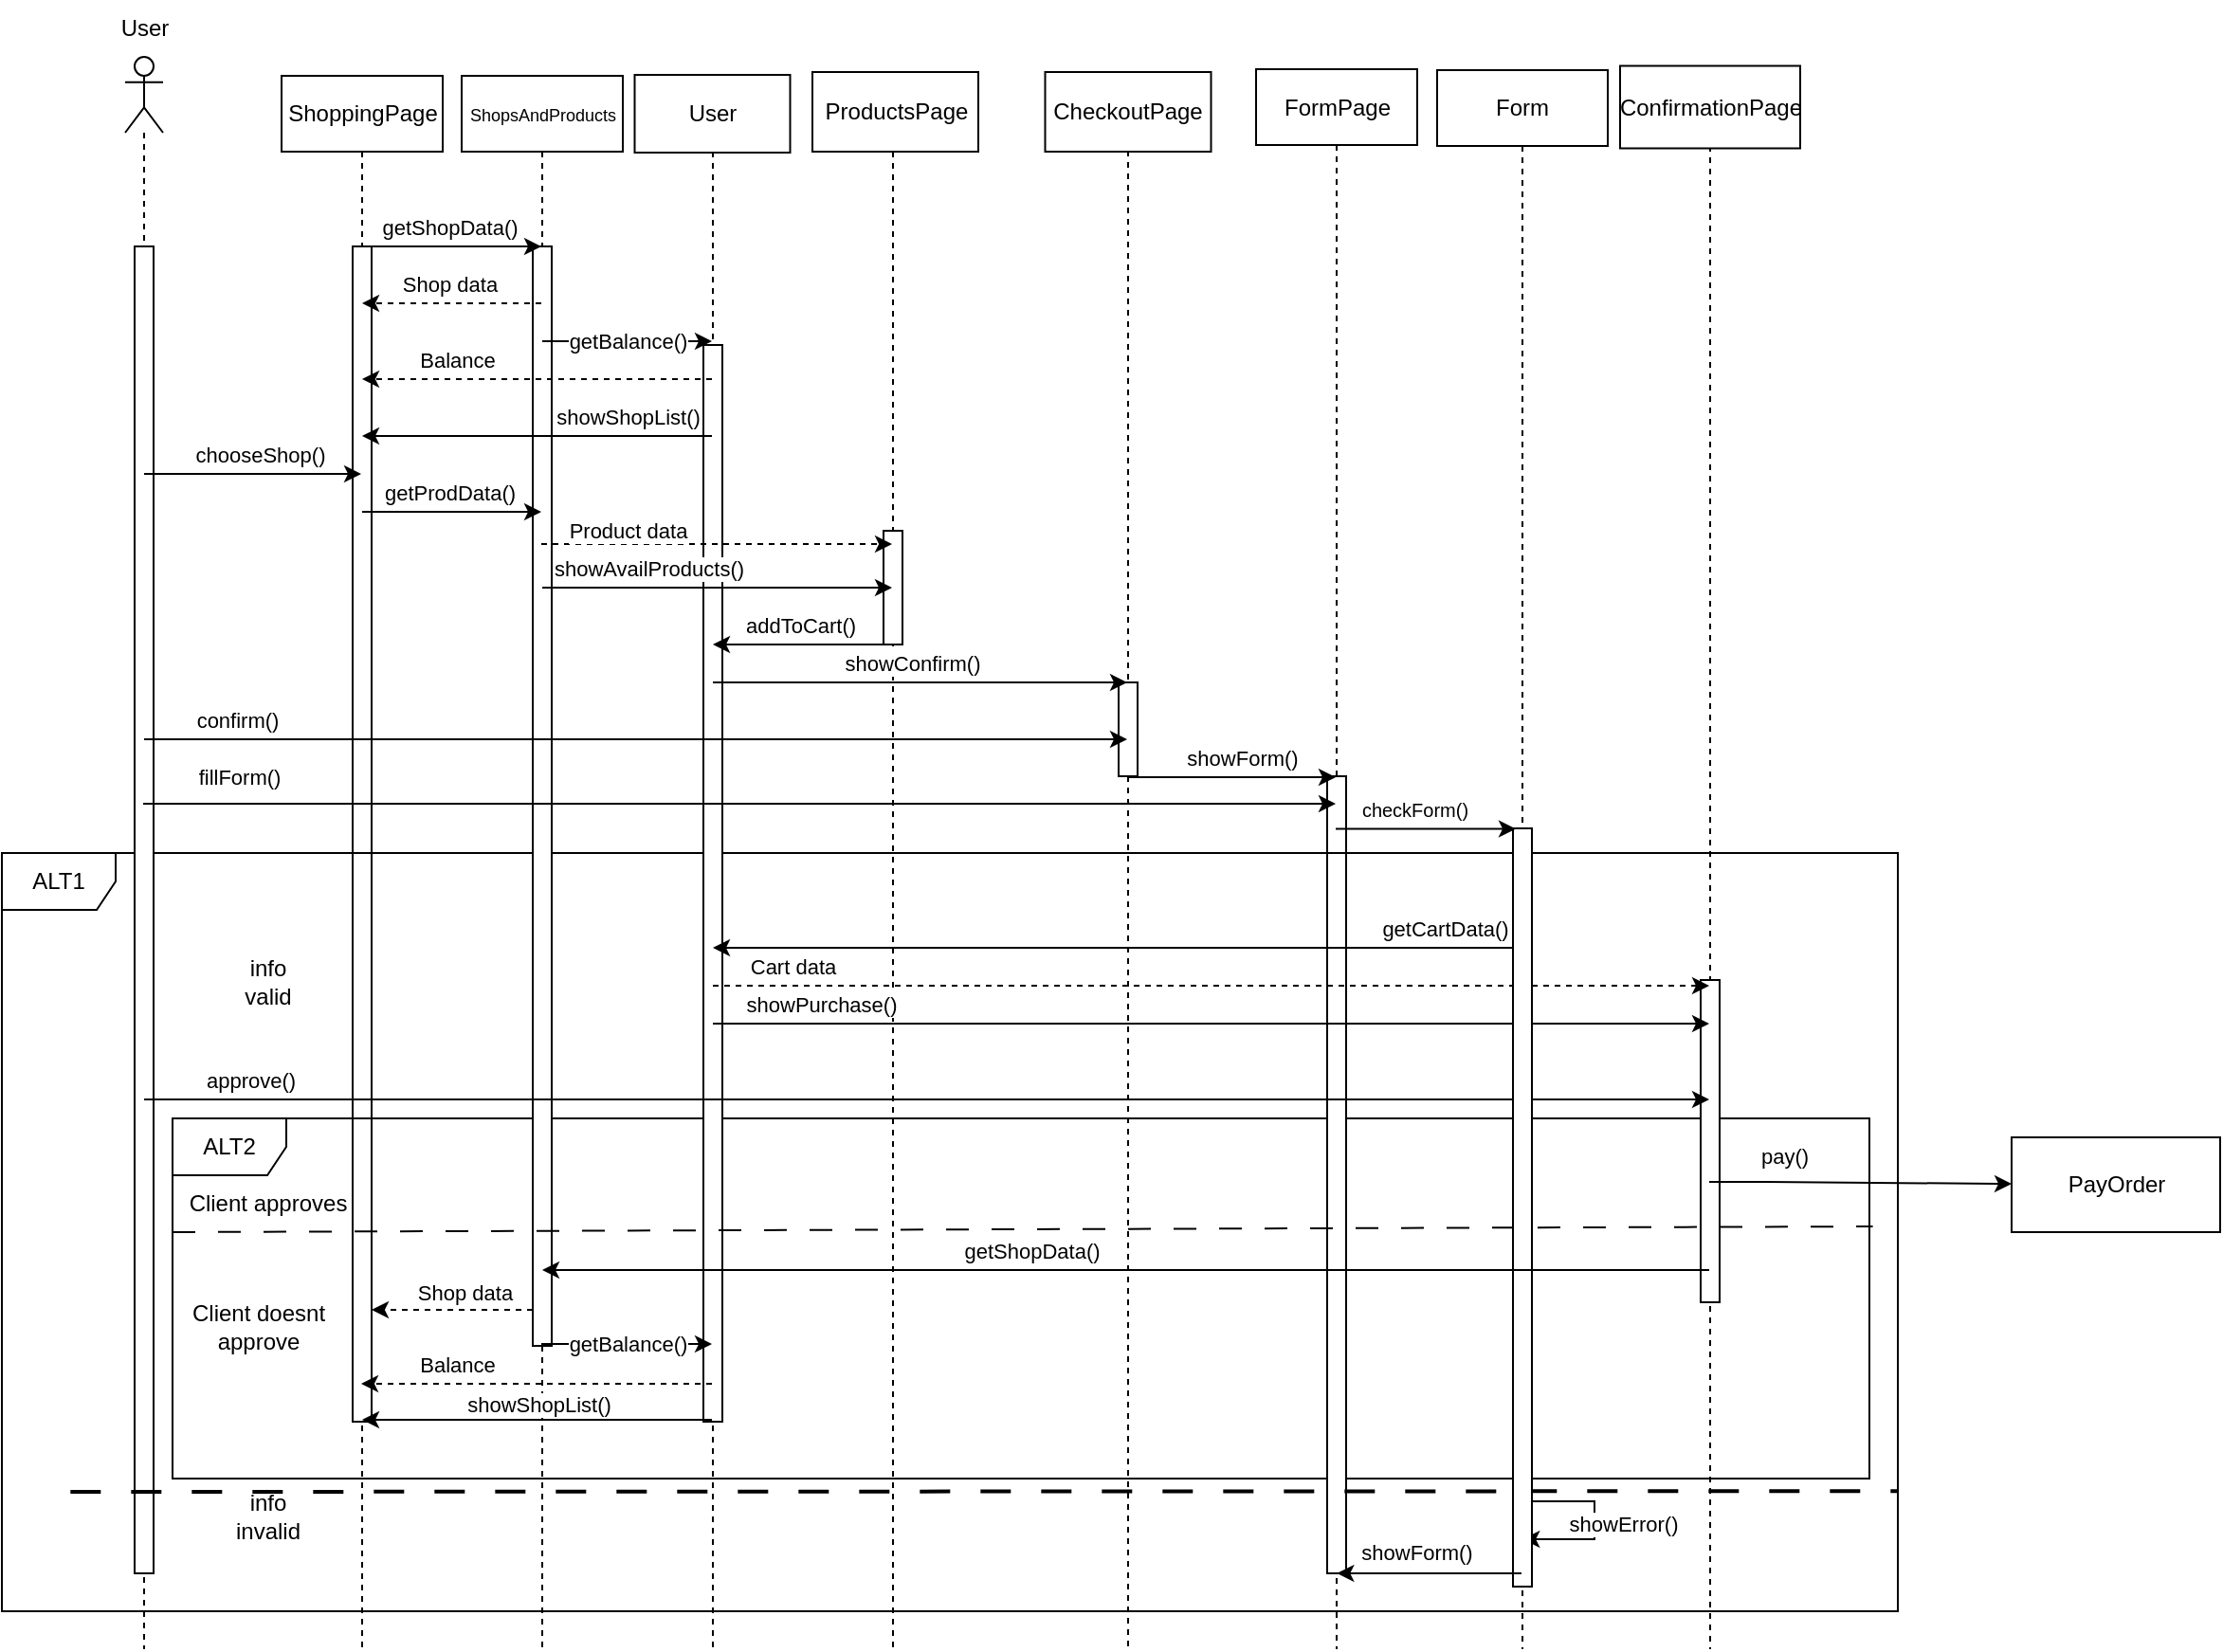 <mxfile version="20.8.16" type="device"><diagram name="Page-1" id="bnlR6SahmsRWUH3v-4KW"><mxGraphModel dx="-74" dy="1285" grid="1" gridSize="10" guides="1" tooltips="1" connect="1" arrows="1" fold="1" page="1" pageScale="1" pageWidth="1169" pageHeight="1654" math="0" shadow="0"><root><mxCell id="0"/><mxCell id="1" parent="0"/><mxCell id="l6THZrN9f41VRggdj1tv-102" value="" style="shape=umlLifeline;perimeter=lifelinePerimeter;whiteSpace=wrap;html=1;container=1;dropTarget=0;collapsible=0;recursiveResize=0;outlineConnect=0;portConstraint=eastwest;newEdgeStyle={&quot;edgeStyle&quot;:&quot;elbowEdgeStyle&quot;,&quot;elbow&quot;:&quot;vertical&quot;,&quot;curved&quot;:0,&quot;rounded&quot;:0};participant=umlBoundary;" parent="1" vertex="1"><mxGeometry x="1965" y="570" width="50" height="830" as="geometry"/></mxCell><mxCell id="l6THZrN9f41VRggdj1tv-103" value="" style="html=1;points=[];perimeter=orthogonalPerimeter;outlineConnect=0;targetShapes=umlLifeline;portConstraint=eastwest;newEdgeStyle={&quot;edgeStyle&quot;:&quot;elbowEdgeStyle&quot;,&quot;elbow&quot;:&quot;vertical&quot;,&quot;curved&quot;:0,&quot;rounded&quot;:0};" parent="l6THZrN9f41VRggdj1tv-102" vertex="1"><mxGeometry x="20" y="90" width="10" height="620" as="geometry"/></mxCell><mxCell id="l6THZrN9f41VRggdj1tv-128" value="ALT2" style="shape=umlFrame;whiteSpace=wrap;html=1;pointerEvents=0;" parent="1" vertex="1"><mxGeometry x="1890" y="1120" width="895" height="190" as="geometry"/></mxCell><mxCell id="l6THZrN9f41VRggdj1tv-96" value="" style="shape=umlLifeline;perimeter=lifelinePerimeter;whiteSpace=wrap;html=1;container=1;dropTarget=0;collapsible=0;recursiveResize=0;outlineConnect=0;portConstraint=eastwest;newEdgeStyle={&quot;edgeStyle&quot;:&quot;elbowEdgeStyle&quot;,&quot;elbow&quot;:&quot;vertical&quot;,&quot;curved&quot;:0,&quot;rounded&quot;:0};participant=umlBoundary;" parent="1" vertex="1"><mxGeometry x="2479" y="566.5" width="50" height="833.5" as="geometry"/></mxCell><mxCell id="l6THZrN9f41VRggdj1tv-97" value="" style="html=1;points=[];perimeter=orthogonalPerimeter;outlineConnect=0;targetShapes=umlLifeline;portConstraint=eastwest;newEdgeStyle={&quot;edgeStyle&quot;:&quot;elbowEdgeStyle&quot;,&quot;elbow&quot;:&quot;vertical&quot;,&quot;curved&quot;:0,&quot;rounded&quot;:0};" parent="1" vertex="1"><mxGeometry x="2499" y="939.5" width="10" height="420.5" as="geometry"/></mxCell><mxCell id="l6THZrN9f41VRggdj1tv-122" value="ALT1" style="shape=umlFrame;whiteSpace=wrap;html=1;pointerEvents=0;" parent="1" vertex="1"><mxGeometry x="1800" y="980" width="1000" height="400" as="geometry"/></mxCell><mxCell id="l6THZrN9f41VRggdj1tv-95" value="" style="shape=umlLifeline;perimeter=lifelinePerimeter;whiteSpace=wrap;html=1;container=1;dropTarget=0;collapsible=0;recursiveResize=0;outlineConnect=0;portConstraint=eastwest;newEdgeStyle={&quot;edgeStyle&quot;:&quot;elbowEdgeStyle&quot;,&quot;elbow&quot;:&quot;vertical&quot;,&quot;curved&quot;:0,&quot;rounded&quot;:0};participant=umlBoundary;" parent="1" vertex="1"><mxGeometry x="2676" y="567" width="50" height="833" as="geometry"/></mxCell><mxCell id="l6THZrN9f41VRggdj1tv-142" value="" style="html=1;points=[];perimeter=orthogonalPerimeter;outlineConnect=0;targetShapes=umlLifeline;portConstraint=eastwest;newEdgeStyle={&quot;edgeStyle&quot;:&quot;elbowEdgeStyle&quot;,&quot;elbow&quot;:&quot;vertical&quot;,&quot;curved&quot;:0,&quot;rounded&quot;:0};" parent="l6THZrN9f41VRggdj1tv-95" vertex="1"><mxGeometry x="20" y="480" width="10" height="170" as="geometry"/></mxCell><mxCell id="l6THZrN9f41VRggdj1tv-127" value="pay()" style="endArrow=classic;html=1;rounded=0;" parent="l6THZrN9f41VRggdj1tv-95" edge="1" target="cpGxUDygewxh_ZHyshDU-1"><mxGeometry x="-0.506" y="14" width="50" height="50" relative="1" as="geometry"><mxPoint x="24.5" y="586.5" as="sourcePoint"/><mxPoint x="164" y="593" as="targetPoint"/><Array as="points"><mxPoint x="55" y="586.5"/></Array><mxPoint as="offset"/></mxGeometry></mxCell><mxCell id="l6THZrN9f41VRggdj1tv-98" value="" style="shape=umlLifeline;perimeter=lifelinePerimeter;whiteSpace=wrap;html=1;container=1;dropTarget=0;collapsible=0;recursiveResize=0;outlineConnect=0;portConstraint=eastwest;newEdgeStyle={&quot;edgeStyle&quot;:&quot;elbowEdgeStyle&quot;,&quot;elbow&quot;:&quot;vertical&quot;,&quot;curved&quot;:0,&quot;rounded&quot;:0};participant=umlBoundary;" parent="1" vertex="1"><mxGeometry x="2369" y="569.5" width="50" height="830.5" as="geometry"/></mxCell><mxCell id="l6THZrN9f41VRggdj1tv-99" value="" style="html=1;points=[];perimeter=orthogonalPerimeter;outlineConnect=0;targetShapes=umlLifeline;portConstraint=eastwest;newEdgeStyle={&quot;edgeStyle&quot;:&quot;elbowEdgeStyle&quot;,&quot;elbow&quot;:&quot;vertical&quot;,&quot;curved&quot;:0,&quot;rounded&quot;:0};" parent="l6THZrN9f41VRggdj1tv-98" vertex="1"><mxGeometry x="20" y="320.5" width="10" height="49.5" as="geometry"/></mxCell><mxCell id="l6THZrN9f41VRggdj1tv-100" value="" style="shape=umlLifeline;perimeter=lifelinePerimeter;whiteSpace=wrap;html=1;container=1;dropTarget=0;collapsible=0;recursiveResize=0;outlineConnect=0;portConstraint=eastwest;newEdgeStyle={&quot;edgeStyle&quot;:&quot;elbowEdgeStyle&quot;,&quot;elbow&quot;:&quot;vertical&quot;,&quot;curved&quot;:0,&quot;rounded&quot;:0};participant=umlBoundary;" parent="1" vertex="1"><mxGeometry x="2245" y="570" width="50" height="830" as="geometry"/></mxCell><mxCell id="l6THZrN9f41VRggdj1tv-101" value="" style="html=1;points=[];perimeter=orthogonalPerimeter;outlineConnect=0;targetShapes=umlLifeline;portConstraint=eastwest;newEdgeStyle={&quot;edgeStyle&quot;:&quot;elbowEdgeStyle&quot;,&quot;elbow&quot;:&quot;vertical&quot;,&quot;curved&quot;:0,&quot;rounded&quot;:0};" parent="l6THZrN9f41VRggdj1tv-100" vertex="1"><mxGeometry x="20" y="240" width="10" height="60" as="geometry"/></mxCell><mxCell id="l6THZrN9f41VRggdj1tv-104" value="" style="shape=umlLifeline;perimeter=lifelinePerimeter;whiteSpace=wrap;html=1;container=1;dropTarget=0;collapsible=0;recursiveResize=0;outlineConnect=0;portConstraint=eastwest;newEdgeStyle={&quot;edgeStyle&quot;:&quot;elbowEdgeStyle&quot;,&quot;elbow&quot;:&quot;vertical&quot;,&quot;curved&quot;:0,&quot;rounded&quot;:0};participant=umlEntity;" parent="1" vertex="1"><mxGeometry x="2065" y="570" width="40" height="830" as="geometry"/></mxCell><mxCell id="l6THZrN9f41VRggdj1tv-105" value="" style="html=1;points=[];perimeter=orthogonalPerimeter;outlineConnect=0;targetShapes=umlLifeline;portConstraint=eastwest;newEdgeStyle={&quot;edgeStyle&quot;:&quot;elbowEdgeStyle&quot;,&quot;elbow&quot;:&quot;vertical&quot;,&quot;curved&quot;:0,&quot;rounded&quot;:0};" parent="l6THZrN9f41VRggdj1tv-104" vertex="1"><mxGeometry x="15" y="90" width="10" height="580" as="geometry"/></mxCell><mxCell id="l6THZrN9f41VRggdj1tv-106" value="" style="shape=umlLifeline;perimeter=lifelinePerimeter;whiteSpace=wrap;html=1;container=1;dropTarget=0;collapsible=0;recursiveResize=0;outlineConnect=0;portConstraint=eastwest;newEdgeStyle={&quot;edgeStyle&quot;:&quot;elbowEdgeStyle&quot;,&quot;elbow&quot;:&quot;vertical&quot;,&quot;curved&quot;:0,&quot;rounded&quot;:0};participant=umlEntity;" parent="1" vertex="1"><mxGeometry x="2155" y="570" width="40" height="830" as="geometry"/></mxCell><mxCell id="l6THZrN9f41VRggdj1tv-107" value="" style="html=1;points=[];perimeter=orthogonalPerimeter;outlineConnect=0;targetShapes=umlLifeline;portConstraint=eastwest;newEdgeStyle={&quot;edgeStyle&quot;:&quot;elbowEdgeStyle&quot;,&quot;elbow&quot;:&quot;vertical&quot;,&quot;curved&quot;:0,&quot;rounded&quot;:0};" parent="l6THZrN9f41VRggdj1tv-106" vertex="1"><mxGeometry x="15" y="142" width="10" height="568" as="geometry"/></mxCell><mxCell id="l6THZrN9f41VRggdj1tv-108" value="" style="shape=umlLifeline;perimeter=lifelinePerimeter;whiteSpace=wrap;html=1;container=1;dropTarget=0;collapsible=0;recursiveResize=0;outlineConnect=0;portConstraint=eastwest;newEdgeStyle={&quot;edgeStyle&quot;:&quot;elbowEdgeStyle&quot;,&quot;elbow&quot;:&quot;vertical&quot;,&quot;curved&quot;:0,&quot;rounded&quot;:0};participant=umlActor;" parent="1" vertex="1"><mxGeometry x="1865" y="560" width="20" height="840" as="geometry"/></mxCell><mxCell id="l6THZrN9f41VRggdj1tv-109" value="" style="html=1;points=[];perimeter=orthogonalPerimeter;outlineConnect=0;targetShapes=umlLifeline;portConstraint=eastwest;newEdgeStyle={&quot;edgeStyle&quot;:&quot;elbowEdgeStyle&quot;,&quot;elbow&quot;:&quot;vertical&quot;,&quot;curved&quot;:0,&quot;rounded&quot;:0};" parent="l6THZrN9f41VRggdj1tv-108" vertex="1"><mxGeometry x="5" y="100" width="10" height="700" as="geometry"/></mxCell><mxCell id="l6THZrN9f41VRggdj1tv-110" value="getShopData()" style="endArrow=classic;html=1;rounded=0;" parent="1" source="l6THZrN9f41VRggdj1tv-102" target="l6THZrN9f41VRggdj1tv-104" edge="1"><mxGeometry x="-0.04" y="10" width="50" height="50" relative="1" as="geometry"><mxPoint x="2035" y="770" as="sourcePoint"/><mxPoint x="2085" y="720" as="targetPoint"/><Array as="points"><mxPoint x="2055" y="660"/></Array><mxPoint as="offset"/></mxGeometry></mxCell><mxCell id="l6THZrN9f41VRggdj1tv-111" value="Shop data" style="endArrow=classic;html=1;rounded=0;dashed=1;" parent="1" source="l6THZrN9f41VRggdj1tv-104" target="l6THZrN9f41VRggdj1tv-102" edge="1"><mxGeometry x="0.04" y="-10" width="50" height="50" relative="1" as="geometry"><mxPoint x="2035" y="770" as="sourcePoint"/><mxPoint x="2085" y="720" as="targetPoint"/><Array as="points"><mxPoint x="2035" y="690"/></Array><mxPoint as="offset"/></mxGeometry></mxCell><mxCell id="l6THZrN9f41VRggdj1tv-112" value="chooseShop()" style="endArrow=classic;html=1;rounded=0;" parent="1" source="l6THZrN9f41VRggdj1tv-108" target="l6THZrN9f41VRggdj1tv-102" edge="1"><mxGeometry x="0.054" y="10" width="50" height="50" relative="1" as="geometry"><mxPoint x="2035" y="770" as="sourcePoint"/><mxPoint x="2085" y="720" as="targetPoint"/><Array as="points"><mxPoint x="1955" y="780"/></Array><mxPoint as="offset"/></mxGeometry></mxCell><mxCell id="l6THZrN9f41VRggdj1tv-113" value="getProdData()" style="endArrow=classic;html=1;rounded=0;" parent="1" source="l6THZrN9f41VRggdj1tv-102" target="l6THZrN9f41VRggdj1tv-104" edge="1"><mxGeometry x="-0.04" y="10" width="50" height="50" relative="1" as="geometry"><mxPoint x="2025" y="770" as="sourcePoint"/><mxPoint x="2075" y="720" as="targetPoint"/><Array as="points"><mxPoint x="2045" y="800"/></Array><mxPoint as="offset"/></mxGeometry></mxCell><mxCell id="l6THZrN9f41VRggdj1tv-115" value="confirm()" style="endArrow=classic;html=1;rounded=0;" parent="1" source="l6THZrN9f41VRggdj1tv-108" target="l6THZrN9f41VRggdj1tv-98" edge="1"><mxGeometry x="-0.811" y="10" width="50" height="50" relative="1" as="geometry"><mxPoint x="2155" y="770" as="sourcePoint"/><mxPoint x="2205" y="720" as="targetPoint"/><Array as="points"><mxPoint x="2295" y="920"/></Array><mxPoint as="offset"/></mxGeometry></mxCell><mxCell id="l6THZrN9f41VRggdj1tv-116" value="fillForm()" style="endArrow=classic;html=1;rounded=0;" parent="1" target="l6THZrN9f41VRggdj1tv-96" edge="1"><mxGeometry x="-0.839" y="14" width="50" height="50" relative="1" as="geometry"><mxPoint x="1874.5" y="954" as="sourcePoint"/><mxPoint x="2570" y="950" as="targetPoint"/><Array as="points"><mxPoint x="2185" y="954"/></Array><mxPoint as="offset"/></mxGeometry></mxCell><mxCell id="l6THZrN9f41VRggdj1tv-119" value="addToCart()" style="endArrow=classic;html=1;rounded=0;" parent="1" source="l6THZrN9f41VRggdj1tv-100" target="l6THZrN9f41VRggdj1tv-106" edge="1"><mxGeometry x="0.042" y="-10" width="50" height="50" relative="1" as="geometry"><mxPoint x="2325" y="820" as="sourcePoint"/><mxPoint x="2375" y="770" as="targetPoint"/><Array as="points"><mxPoint x="2230" y="870"/></Array><mxPoint as="offset"/></mxGeometry></mxCell><mxCell id="l6THZrN9f41VRggdj1tv-120" value="showConfirm()" style="endArrow=classic;html=1;rounded=0;" parent="1" source="l6THZrN9f41VRggdj1tv-106" target="l6THZrN9f41VRggdj1tv-98" edge="1"><mxGeometry x="-0.045" y="10" width="50" height="50" relative="1" as="geometry"><mxPoint x="2375" y="820" as="sourcePoint"/><mxPoint x="2375" y="770" as="targetPoint"/><Array as="points"><mxPoint x="2300" y="890"/></Array><mxPoint as="offset"/></mxGeometry></mxCell><mxCell id="l6THZrN9f41VRggdj1tv-121" value="showForm()" style="endArrow=classic;html=1;rounded=0;" parent="1" source="l6THZrN9f41VRggdj1tv-98" target="l6THZrN9f41VRggdj1tv-96" edge="1"><mxGeometry x="0.1" y="10" width="50" height="50" relative="1" as="geometry"><mxPoint x="2259" y="820" as="sourcePoint"/><mxPoint x="2309" y="770" as="targetPoint"/><Array as="points"><mxPoint x="2449" y="940"/></Array><mxPoint as="offset"/></mxGeometry></mxCell><mxCell id="l6THZrN9f41VRggdj1tv-123" value="info&lt;br&gt;valid" style="text;html=1;align=center;verticalAlign=middle;resizable=0;points=[];autosize=1;strokeColor=none;fillColor=none;" parent="1" vertex="1"><mxGeometry x="1915" y="1028.25" width="50" height="40" as="geometry"/></mxCell><mxCell id="l6THZrN9f41VRggdj1tv-124" value="getCartData()" style="endArrow=classic;html=1;rounded=0;" parent="1" source="2ePpWuw5feQMuHJZuPpp-3" target="l6THZrN9f41VRggdj1tv-106" edge="1"><mxGeometry x="-0.806" y="-10" width="50" height="50" relative="1" as="geometry"><mxPoint x="2535" y="820" as="sourcePoint"/><mxPoint x="2585" y="770" as="targetPoint"/><Array as="points"><mxPoint x="2475" y="1030"/></Array><mxPoint x="1" as="offset"/></mxGeometry></mxCell><mxCell id="l6THZrN9f41VRggdj1tv-125" value="showPurchase()" style="endArrow=classic;html=1;rounded=0;" parent="1" edge="1" target="l6THZrN9f41VRggdj1tv-95" source="l6THZrN9f41VRggdj1tv-106"><mxGeometry x="-0.789" y="10" width="50" height="50" relative="1" as="geometry"><mxPoint x="2714.5" y="1070" as="sourcePoint"/><mxPoint x="2714.5" y="1080" as="targetPoint"/><Array as="points"><mxPoint x="2360" y="1070"/></Array><mxPoint x="1" as="offset"/></mxGeometry></mxCell><mxCell id="l6THZrN9f41VRggdj1tv-126" value="approve()" style="endArrow=classic;html=1;rounded=0;startArrow=none;" parent="1" source="l6THZrN9f41VRggdj1tv-108" target="l6THZrN9f41VRggdj1tv-95" edge="1"><mxGeometry x="-0.866" y="10" width="50" height="50" relative="1" as="geometry"><mxPoint x="1770" y="1120" as="sourcePoint"/><mxPoint x="2691" y="1110" as="targetPoint"/><Array as="points"><mxPoint x="2526" y="1110"/></Array><mxPoint as="offset"/></mxGeometry></mxCell><mxCell id="l6THZrN9f41VRggdj1tv-129" value="" style="endArrow=none;dashed=1;html=1;rounded=0;entryX=1.002;entryY=0.3;entryDx=0;entryDy=0;entryPerimeter=0;dashPattern=12 12;" parent="1" edge="1" target="l6THZrN9f41VRggdj1tv-128"><mxGeometry width="50" height="50" relative="1" as="geometry"><mxPoint x="1890" y="1180" as="sourcePoint"/><mxPoint x="2785" y="1200.45" as="targetPoint"/></mxGeometry></mxCell><mxCell id="l6THZrN9f41VRggdj1tv-131" value="Client doesnt &lt;br&gt;approve" style="text;html=1;align=center;verticalAlign=middle;resizable=0;points=[];autosize=1;strokeColor=none;fillColor=none;" parent="1" vertex="1"><mxGeometry x="1890" y="1210" width="90" height="40" as="geometry"/></mxCell><mxCell id="l6THZrN9f41VRggdj1tv-134" value="" style="endArrow=none;dashed=1;html=1;dashPattern=8 8;strokeWidth=2;rounded=0;exitX=-0.004;exitY=0.685;exitDx=0;exitDy=0;exitPerimeter=0;entryX=1;entryY=0.684;entryDx=0;entryDy=0;entryPerimeter=0;" parent="1" edge="1"><mxGeometry width="50" height="50" relative="1" as="geometry"><mxPoint x="1836.16" y="1317.0" as="sourcePoint"/><mxPoint x="2800" y="1316.6" as="targetPoint"/></mxGeometry></mxCell><mxCell id="l6THZrN9f41VRggdj1tv-135" value="info&lt;br&gt;invalid" style="text;html=1;align=center;verticalAlign=middle;resizable=0;points=[];autosize=1;strokeColor=none;fillColor=none;" parent="1" vertex="1"><mxGeometry x="1910" y="1310" width="60" height="40" as="geometry"/></mxCell><mxCell id="l6THZrN9f41VRggdj1tv-136" value="showError()" style="endArrow=classic;html=1;rounded=0;" parent="1" edge="1"><mxGeometry x="0.037" y="15" width="50" height="50" relative="1" as="geometry"><mxPoint x="2602.1" y="1322" as="sourcePoint"/><mxPoint x="2602.1" y="1342" as="targetPoint"/><Array as="points"><mxPoint x="2640" y="1322"/><mxPoint x="2640" y="1342"/></Array><mxPoint as="offset"/></mxGeometry></mxCell><mxCell id="l6THZrN9f41VRggdj1tv-137" value="getBalance()" style="endArrow=classic;html=1;rounded=0;" parent="1" source="l6THZrN9f41VRggdj1tv-104" target="l6THZrN9f41VRggdj1tv-106" edge="1"><mxGeometry width="50" height="50" relative="1" as="geometry"><mxPoint x="2085" y="710" as="sourcePoint"/><mxPoint x="2135" y="660" as="targetPoint"/><Array as="points"><mxPoint x="2085" y="710"/></Array></mxGeometry></mxCell><mxCell id="l6THZrN9f41VRggdj1tv-138" value="Balance" style="endArrow=classic;html=1;rounded=0;strokeColor=default;dashed=1;" parent="1" source="l6THZrN9f41VRggdj1tv-106" target="l6THZrN9f41VRggdj1tv-102" edge="1"><mxGeometry x="0.458" y="-10" width="50" height="50" relative="1" as="geometry"><mxPoint x="2085" y="710" as="sourcePoint"/><mxPoint x="2135" y="660" as="targetPoint"/><Array as="points"><mxPoint x="2090" y="730"/></Array><mxPoint as="offset"/></mxGeometry></mxCell><mxCell id="l6THZrN9f41VRggdj1tv-139" value="Product data" style="endArrow=classic;html=1;rounded=0;dashed=1;" parent="1" edge="1"><mxGeometry x="-0.508" y="7" width="50" height="50" relative="1" as="geometry"><mxPoint x="2084.5" y="817" as="sourcePoint"/><mxPoint x="2269.5" y="817" as="targetPoint"/><Array as="points"/><mxPoint as="offset"/></mxGeometry></mxCell><mxCell id="l6THZrN9f41VRggdj1tv-140" value="showShopList()" style="endArrow=classic;html=1;rounded=0;" parent="1" source="l6THZrN9f41VRggdj1tv-106" target="l6THZrN9f41VRggdj1tv-102" edge="1"><mxGeometry x="-0.518" y="-10" width="50" height="50" relative="1" as="geometry"><mxPoint x="2025" y="830" as="sourcePoint"/><mxPoint x="2075" y="780" as="targetPoint"/><Array as="points"><mxPoint x="2070" y="760"/></Array><mxPoint as="offset"/></mxGeometry></mxCell><mxCell id="l6THZrN9f41VRggdj1tv-141" value="Cart data" style="endArrow=classic;html=1;rounded=0;dashed=1;" parent="1" source="l6THZrN9f41VRggdj1tv-106" target="l6THZrN9f41VRggdj1tv-95" edge="1"><mxGeometry x="-0.842" y="10" width="50" height="50" relative="1" as="geometry"><mxPoint x="2555" y="950" as="sourcePoint"/><mxPoint x="2605" y="900" as="targetPoint"/><Array as="points"><mxPoint x="2220" y="1050"/></Array><mxPoint as="offset"/></mxGeometry></mxCell><mxCell id="l6THZrN9f41VRggdj1tv-143" value="ShoppingPage" style="rounded=0;whiteSpace=wrap;html=1;" parent="1" vertex="1"><mxGeometry x="1947.5" y="570" width="85" height="40" as="geometry"/></mxCell><mxCell id="l6THZrN9f41VRggdj1tv-144" value="&lt;font style=&quot;font-size: 9px;&quot;&gt;ShopsAndProducts&lt;/font&gt;" style="rounded=0;whiteSpace=wrap;html=1;" parent="1" vertex="1"><mxGeometry x="2042.5" y="570" width="85" height="40" as="geometry"/></mxCell><mxCell id="l6THZrN9f41VRggdj1tv-145" value="User" style="rounded=0;whiteSpace=wrap;html=1;" parent="1" vertex="1"><mxGeometry x="2133.75" y="569.5" width="82" height="41" as="geometry"/></mxCell><mxCell id="l6THZrN9f41VRggdj1tv-146" value="ProductsPage" style="rounded=0;whiteSpace=wrap;html=1;" parent="1" vertex="1"><mxGeometry x="2227.5" y="568" width="87.5" height="42" as="geometry"/></mxCell><mxCell id="l6THZrN9f41VRggdj1tv-148" value="CheckoutPage" style="rounded=0;whiteSpace=wrap;html=1;" parent="1" vertex="1"><mxGeometry x="2350.25" y="568" width="87.5" height="42" as="geometry"/></mxCell><mxCell id="l6THZrN9f41VRggdj1tv-149" value="FormPage" style="rounded=0;whiteSpace=wrap;html=1;" parent="1" vertex="1"><mxGeometry x="2461.5" y="566.5" width="85" height="40" as="geometry"/></mxCell><mxCell id="l6THZrN9f41VRggdj1tv-150" value="ConfirmationPage" style="rounded=0;whiteSpace=wrap;html=1;" parent="1" vertex="1"><mxGeometry x="2653.5" y="564.75" width="95" height="43.5" as="geometry"/></mxCell><mxCell id="l6THZrN9f41VRggdj1tv-151" value="User" style="text;html=1;align=center;verticalAlign=middle;resizable=0;points=[];autosize=1;strokeColor=none;fillColor=none;" parent="1" vertex="1"><mxGeometry x="1850" y="530" width="50" height="30" as="geometry"/></mxCell><mxCell id="2ePpWuw5feQMuHJZuPpp-1" value="showAvailProducts()" style="endArrow=classic;html=1;rounded=0;" parent="1" edge="1" target="l6THZrN9f41VRggdj1tv-100" source="l6THZrN9f41VRggdj1tv-104"><mxGeometry x="-0.401" y="10" width="50" height="50" relative="1" as="geometry"><mxPoint x="2269.5" y="832" as="sourcePoint"/><mxPoint x="2269.5" y="852" as="targetPoint"/><Array as="points"><mxPoint x="2160" y="840"/></Array><mxPoint as="offset"/></mxGeometry></mxCell><mxCell id="2ePpWuw5feQMuHJZuPpp-3" value="Form" style="shape=umlLifeline;perimeter=lifelinePerimeter;whiteSpace=wrap;html=1;container=1;dropTarget=0;collapsible=0;recursiveResize=0;outlineConnect=0;portConstraint=eastwest;newEdgeStyle={&quot;edgeStyle&quot;:&quot;elbowEdgeStyle&quot;,&quot;elbow&quot;:&quot;vertical&quot;,&quot;curved&quot;:0,&quot;rounded&quot;:0};" parent="1" vertex="1"><mxGeometry x="2557" y="567" width="90" height="833" as="geometry"/></mxCell><mxCell id="2ePpWuw5feQMuHJZuPpp-5" value="" style="html=1;points=[];perimeter=orthogonalPerimeter;outlineConnect=0;targetShapes=umlLifeline;portConstraint=eastwest;newEdgeStyle={&quot;edgeStyle&quot;:&quot;elbowEdgeStyle&quot;,&quot;elbow&quot;:&quot;vertical&quot;,&quot;curved&quot;:0,&quot;rounded&quot;:0};" parent="2ePpWuw5feQMuHJZuPpp-3" vertex="1"><mxGeometry x="40" y="400" width="10" height="400" as="geometry"/></mxCell><mxCell id="2ePpWuw5feQMuHJZuPpp-4" value="checkForm()" style="endArrow=classic;html=1;rounded=0;fontSize=10;" parent="1" edge="1"><mxGeometry x="-0.147" y="10" width="50" height="50" relative="1" as="geometry"><mxPoint x="2503.5" y="967.25" as="sourcePoint"/><mxPoint x="2598.5" y="967.25" as="targetPoint"/><mxPoint x="1" as="offset"/></mxGeometry></mxCell><mxCell id="2ePpWuw5feQMuHJZuPpp-8" value="" style="endArrow=classic;html=1;rounded=0;dashed=1;" parent="1" edge="1"><mxGeometry width="50" height="50" relative="1" as="geometry"><mxPoint x="2080" y="1221" as="sourcePoint"/><mxPoint x="1995" y="1221" as="targetPoint"/></mxGeometry></mxCell><mxCell id="2ePpWuw5feQMuHJZuPpp-9" value="Shop data" style="edgeLabel;html=1;align=center;verticalAlign=middle;resizable=0;points=[];" parent="2ePpWuw5feQMuHJZuPpp-8" vertex="1" connectable="0"><mxGeometry x="-0.351" relative="1" as="geometry"><mxPoint x="-9" y="-9" as="offset"/></mxGeometry></mxCell><mxCell id="cpGxUDygewxh_ZHyshDU-1" value="PayOrder" style="html=1;" vertex="1" parent="1"><mxGeometry x="2860" y="1130" width="110" height="50" as="geometry"/></mxCell><mxCell id="l6THZrN9f41VRggdj1tv-130" value="Client approves" style="text;html=1;align=center;verticalAlign=middle;resizable=1;points=[];autosize=1;strokeColor=none;fillColor=none;movable=1;rotatable=1;deletable=1;editable=1;connectable=1;" parent="1" vertex="1"><mxGeometry x="1885" y="1150" width="110" height="30" as="geometry"/></mxCell><mxCell id="2ePpWuw5feQMuHJZuPpp-11" value="showShopList()" style="endArrow=classic;html=1;rounded=0;" parent="1" edge="1" target="l6THZrN9f41VRggdj1tv-102" source="l6THZrN9f41VRggdj1tv-106"><mxGeometry x="-0.006" y="-8" width="50" height="50" relative="1" as="geometry"><mxPoint x="2084.5" y="1279" as="sourcePoint"/><mxPoint x="1995" y="1279" as="targetPoint"/><Array as="points"><mxPoint x="2020" y="1279"/></Array><mxPoint as="offset"/></mxGeometry></mxCell><mxCell id="2ePpWuw5feQMuHJZuPpp-2" value="showForm()" style="endArrow=classic;html=1;rounded=0;" parent="1" edge="1"><mxGeometry x="0.145" y="-11" width="50" height="50" relative="1" as="geometry"><mxPoint x="2601.5" y="1360" as="sourcePoint"/><mxPoint x="2504.167" y="1360" as="targetPoint"/><Array as="points"><mxPoint x="2545" y="1360"/></Array><mxPoint as="offset"/></mxGeometry></mxCell><mxCell id="cpGxUDygewxh_ZHyshDU-3" value="" style="endArrow=classic;html=1;rounded=0;endFill=1;" edge="1" parent="1" target="l6THZrN9f41VRggdj1tv-104"><mxGeometry width="50" height="50" relative="1" as="geometry"><mxPoint x="2700.5" y="1200" as="sourcePoint"/><mxPoint x="2499" y="1200" as="targetPoint"/><Array as="points"><mxPoint x="2395" y="1200"/></Array></mxGeometry></mxCell><mxCell id="cpGxUDygewxh_ZHyshDU-4" value="getShopData()" style="edgeLabel;html=1;align=center;verticalAlign=middle;resizable=0;points=[];" vertex="1" connectable="0" parent="cpGxUDygewxh_ZHyshDU-3"><mxGeometry x="-0.003" relative="1" as="geometry"><mxPoint x="-51" y="-10" as="offset"/></mxGeometry></mxCell><mxCell id="cpGxUDygewxh_ZHyshDU-5" value="getBalance()" style="endArrow=classic;html=1;rounded=0;" edge="1" parent="1"><mxGeometry width="50" height="50" relative="1" as="geometry"><mxPoint x="2084.5" y="1239" as="sourcePoint"/><mxPoint x="2174.5" y="1239" as="targetPoint"/><Array as="points"/></mxGeometry></mxCell><mxCell id="cpGxUDygewxh_ZHyshDU-6" value="Balance" style="endArrow=classic;html=1;rounded=0;strokeColor=default;dashed=1;" edge="1" parent="1"><mxGeometry x="0.458" y="-10" width="50" height="50" relative="1" as="geometry"><mxPoint x="2174.5" y="1260" as="sourcePoint"/><mxPoint x="1989.5" y="1260" as="targetPoint"/><Array as="points"><mxPoint x="2100" y="1260"/></Array><mxPoint as="offset"/></mxGeometry></mxCell></root></mxGraphModel></diagram></mxfile>